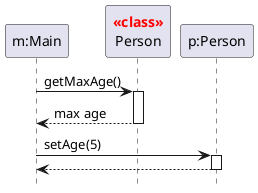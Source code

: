 @startuml
skinparam Shadowing false
hide footbox
participant "m:Main" as Main
participant "<b><color:red><<class>></color></b>\nPerson" as PersonClass
participant "p:Person" as Person

Main -> PersonClass ++ : getMaxAge()
return max age
Main -> Person ++ : setAge(5)
return
@enduml
